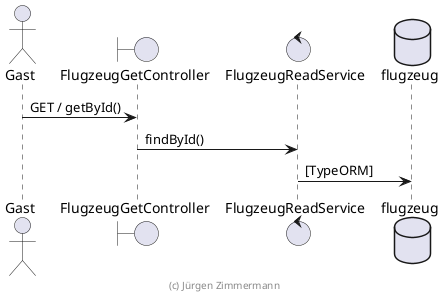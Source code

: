 ' Copyright (C) 2023 - present Juergen Zimmermann, Hochschule Karlsruhe
'
' This program is free software: you can redistribute it and/or modify
' it under the terms of the GNU General Public License as published by
' the Free Software Foundation, either version 3 of the License, or
' (at your option) any later version.
'
' This program is distributed in the hope that it will be useful,
' but WITHOUT ANY WARRANTY; without even the implied warranty of
' MERCHANTABILITY or FITNESS FOR A PARTICULAR PURPOSE.  See the
' GNU General Public License for more details.
'
' You should have received a copy of the GNU General Public License
' along with this program.  If not, see <https://www.gnu.org/licenses/>.

' Preview durch <Alt>d

@startuml Sequenzdiagramm

actor Gast

boundary FlugzeugGetController
control FlugzeugReadService
database flugzeug 

Gast -> FlugzeugGetController : GET / getById()
FlugzeugGetController -> FlugzeugReadService: findById()
FlugzeugReadService -> flugzeug: [TypeORM]

footer (c) Jürgen Zimmermann

@enduml
